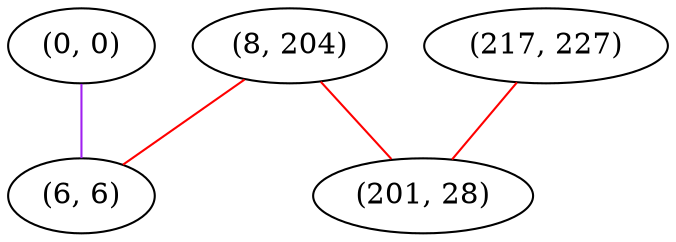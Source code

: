 graph "" {
"(0, 0)";
"(8, 204)";
"(217, 227)";
"(201, 28)";
"(6, 6)";
"(0, 0)" -- "(6, 6)"  [color=purple, key=0, weight=4];
"(8, 204)" -- "(201, 28)"  [color=red, key=0, weight=1];
"(8, 204)" -- "(6, 6)"  [color=red, key=0, weight=1];
"(217, 227)" -- "(201, 28)"  [color=red, key=0, weight=1];
}
